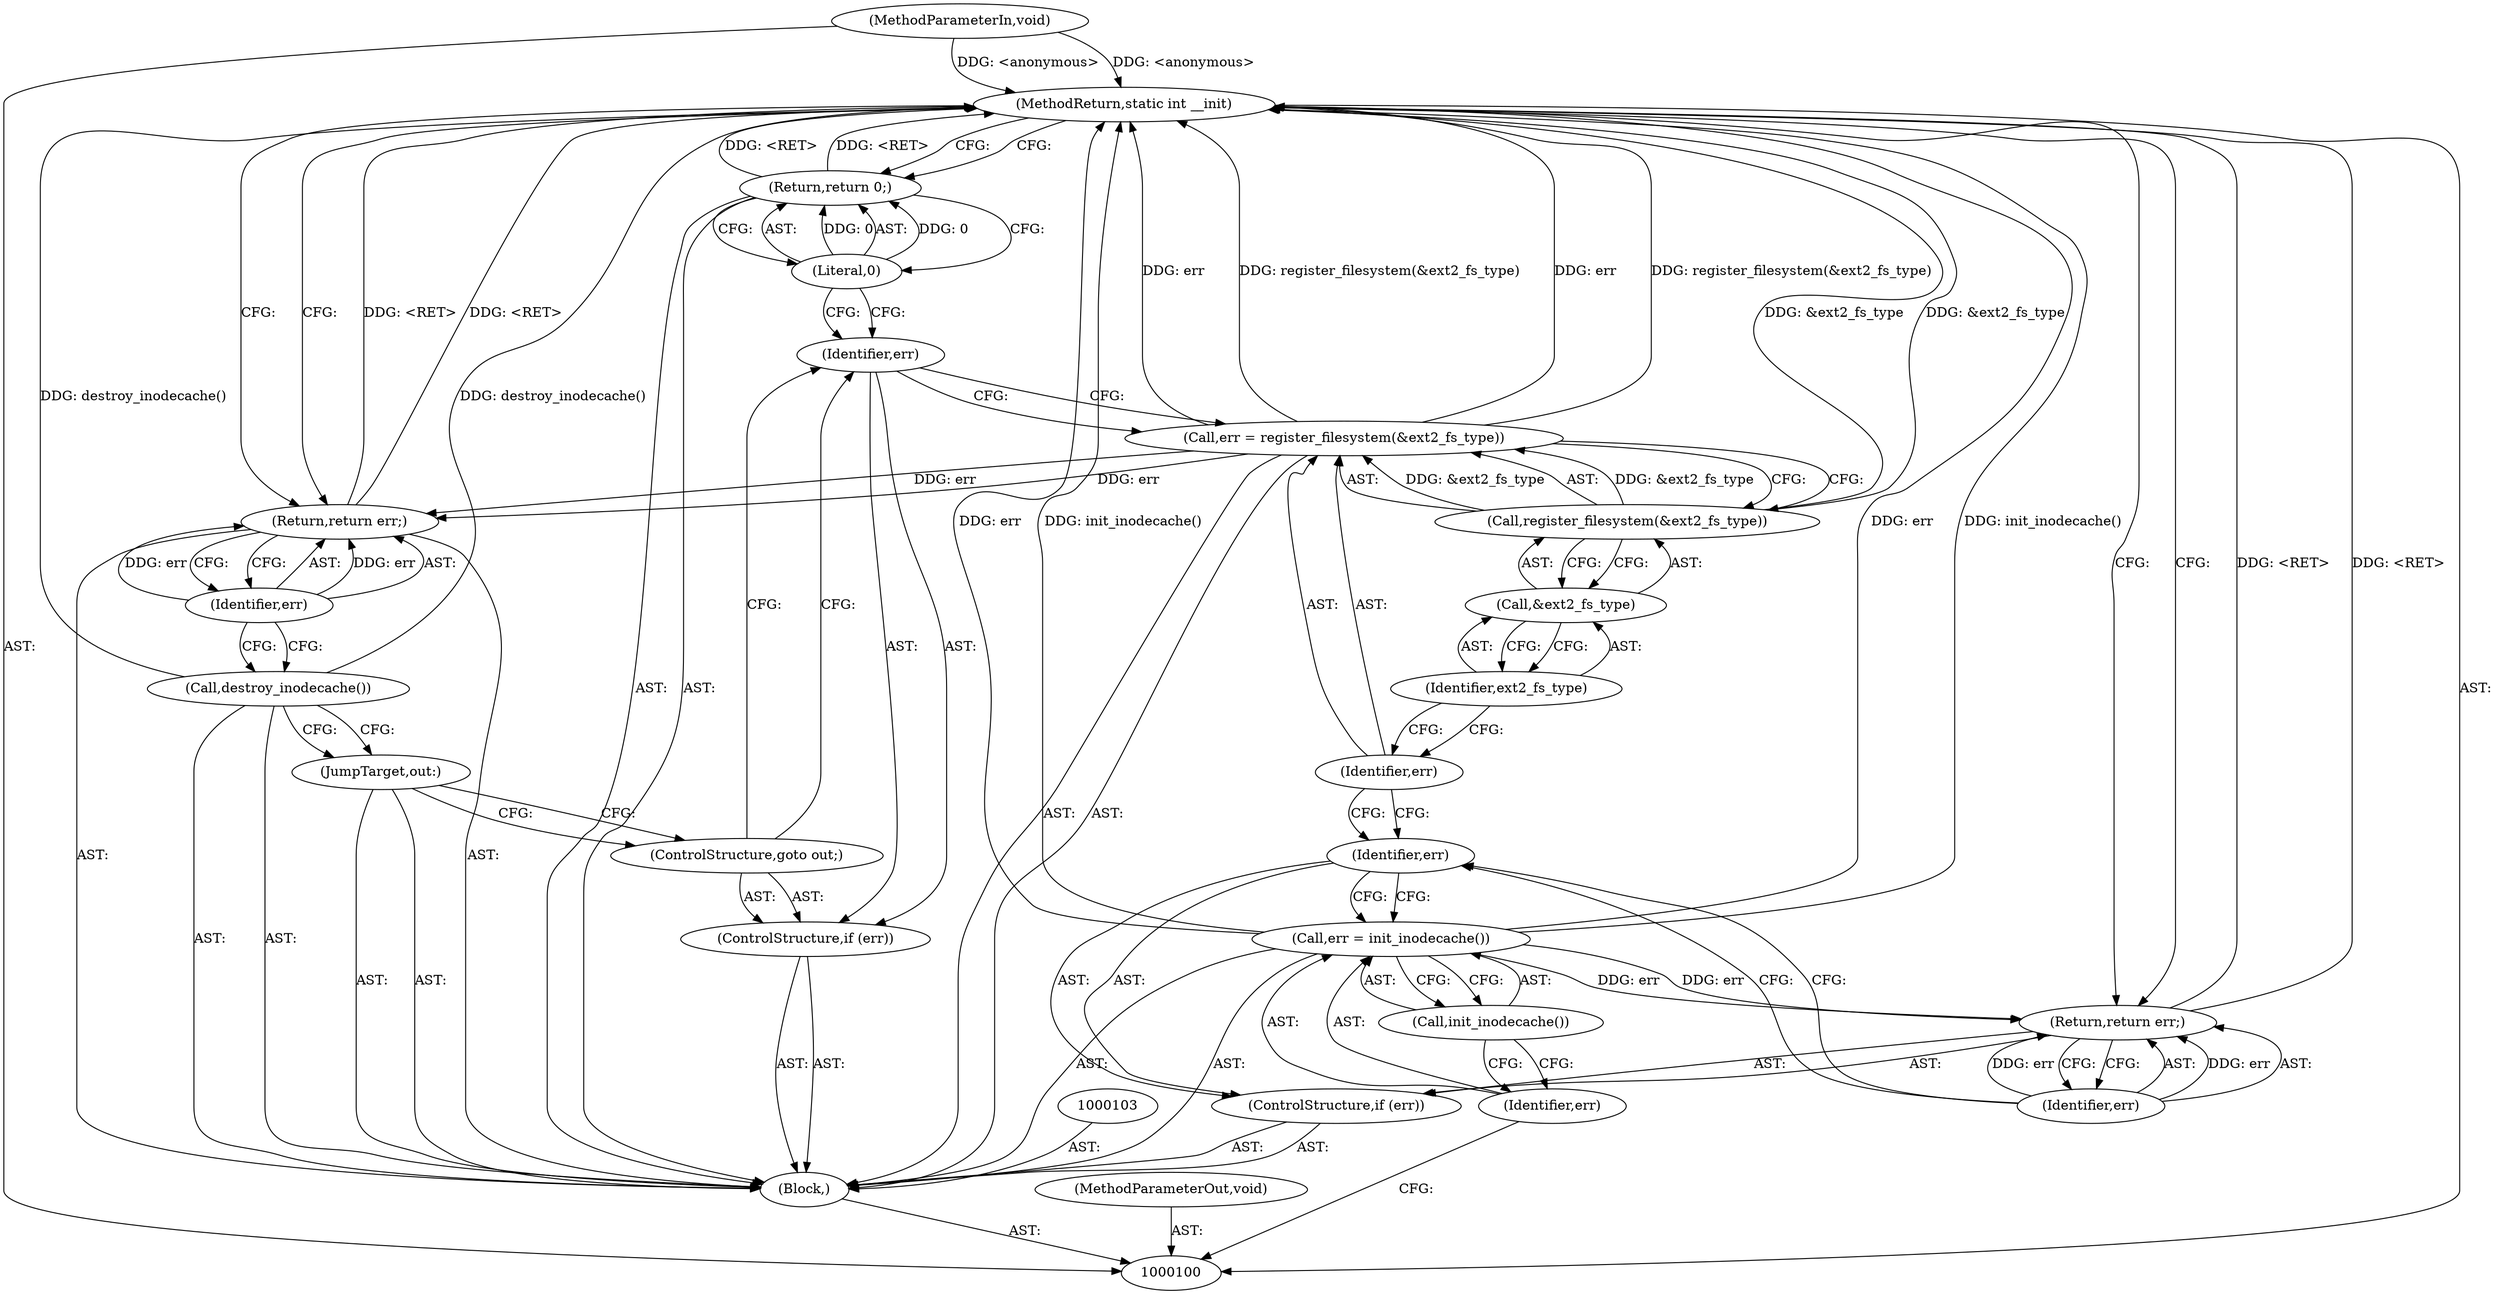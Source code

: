 digraph "0_linux_be0726d33cb8f411945884664924bed3cb8c70ee_2" {
"1000125" [label="(MethodReturn,static int __init)"];
"1000101" [label="(MethodParameterIn,void)"];
"1000150" [label="(MethodParameterOut,void)"];
"1000118" [label="(ControlStructure,goto out;)"];
"1000119" [label="(Return,return 0;)"];
"1000120" [label="(Literal,0)"];
"1000121" [label="(JumpTarget,out:)"];
"1000122" [label="(Call,destroy_inodecache())"];
"1000123" [label="(Return,return err;)"];
"1000124" [label="(Identifier,err)"];
"1000102" [label="(Block,)"];
"1000104" [label="(Call,err = init_inodecache())"];
"1000105" [label="(Identifier,err)"];
"1000106" [label="(Call,init_inodecache())"];
"1000107" [label="(ControlStructure,if (err))"];
"1000108" [label="(Identifier,err)"];
"1000109" [label="(Return,return err;)"];
"1000110" [label="(Identifier,err)"];
"1000113" [label="(Call,register_filesystem(&ext2_fs_type))"];
"1000114" [label="(Call,&ext2_fs_type)"];
"1000115" [label="(Identifier,ext2_fs_type)"];
"1000111" [label="(Call,err = register_filesystem(&ext2_fs_type))"];
"1000112" [label="(Identifier,err)"];
"1000116" [label="(ControlStructure,if (err))"];
"1000117" [label="(Identifier,err)"];
"1000125" -> "1000100"  [label="AST: "];
"1000125" -> "1000109"  [label="CFG: "];
"1000125" -> "1000119"  [label="CFG: "];
"1000125" -> "1000123"  [label="CFG: "];
"1000119" -> "1000125"  [label="DDG: <RET>"];
"1000104" -> "1000125"  [label="DDG: err"];
"1000104" -> "1000125"  [label="DDG: init_inodecache()"];
"1000113" -> "1000125"  [label="DDG: &ext2_fs_type"];
"1000111" -> "1000125"  [label="DDG: err"];
"1000111" -> "1000125"  [label="DDG: register_filesystem(&ext2_fs_type)"];
"1000122" -> "1000125"  [label="DDG: destroy_inodecache()"];
"1000101" -> "1000125"  [label="DDG: <anonymous>"];
"1000109" -> "1000125"  [label="DDG: <RET>"];
"1000123" -> "1000125"  [label="DDG: <RET>"];
"1000101" -> "1000100"  [label="AST: "];
"1000101" -> "1000125"  [label="DDG: <anonymous>"];
"1000150" -> "1000100"  [label="AST: "];
"1000118" -> "1000116"  [label="AST: "];
"1000118" -> "1000117"  [label="CFG: "];
"1000121" -> "1000118"  [label="CFG: "];
"1000119" -> "1000102"  [label="AST: "];
"1000119" -> "1000120"  [label="CFG: "];
"1000120" -> "1000119"  [label="AST: "];
"1000125" -> "1000119"  [label="CFG: "];
"1000119" -> "1000125"  [label="DDG: <RET>"];
"1000120" -> "1000119"  [label="DDG: 0"];
"1000120" -> "1000119"  [label="AST: "];
"1000120" -> "1000117"  [label="CFG: "];
"1000119" -> "1000120"  [label="CFG: "];
"1000120" -> "1000119"  [label="DDG: 0"];
"1000121" -> "1000102"  [label="AST: "];
"1000121" -> "1000118"  [label="CFG: "];
"1000122" -> "1000121"  [label="CFG: "];
"1000122" -> "1000102"  [label="AST: "];
"1000122" -> "1000121"  [label="CFG: "];
"1000124" -> "1000122"  [label="CFG: "];
"1000122" -> "1000125"  [label="DDG: destroy_inodecache()"];
"1000123" -> "1000102"  [label="AST: "];
"1000123" -> "1000124"  [label="CFG: "];
"1000124" -> "1000123"  [label="AST: "];
"1000125" -> "1000123"  [label="CFG: "];
"1000123" -> "1000125"  [label="DDG: <RET>"];
"1000124" -> "1000123"  [label="DDG: err"];
"1000111" -> "1000123"  [label="DDG: err"];
"1000124" -> "1000123"  [label="AST: "];
"1000124" -> "1000122"  [label="CFG: "];
"1000123" -> "1000124"  [label="CFG: "];
"1000124" -> "1000123"  [label="DDG: err"];
"1000102" -> "1000100"  [label="AST: "];
"1000103" -> "1000102"  [label="AST: "];
"1000104" -> "1000102"  [label="AST: "];
"1000107" -> "1000102"  [label="AST: "];
"1000111" -> "1000102"  [label="AST: "];
"1000116" -> "1000102"  [label="AST: "];
"1000119" -> "1000102"  [label="AST: "];
"1000121" -> "1000102"  [label="AST: "];
"1000122" -> "1000102"  [label="AST: "];
"1000123" -> "1000102"  [label="AST: "];
"1000104" -> "1000102"  [label="AST: "];
"1000104" -> "1000106"  [label="CFG: "];
"1000105" -> "1000104"  [label="AST: "];
"1000106" -> "1000104"  [label="AST: "];
"1000108" -> "1000104"  [label="CFG: "];
"1000104" -> "1000125"  [label="DDG: err"];
"1000104" -> "1000125"  [label="DDG: init_inodecache()"];
"1000104" -> "1000109"  [label="DDG: err"];
"1000105" -> "1000104"  [label="AST: "];
"1000105" -> "1000100"  [label="CFG: "];
"1000106" -> "1000105"  [label="CFG: "];
"1000106" -> "1000104"  [label="AST: "];
"1000106" -> "1000105"  [label="CFG: "];
"1000104" -> "1000106"  [label="CFG: "];
"1000107" -> "1000102"  [label="AST: "];
"1000108" -> "1000107"  [label="AST: "];
"1000109" -> "1000107"  [label="AST: "];
"1000108" -> "1000107"  [label="AST: "];
"1000108" -> "1000104"  [label="CFG: "];
"1000110" -> "1000108"  [label="CFG: "];
"1000112" -> "1000108"  [label="CFG: "];
"1000109" -> "1000107"  [label="AST: "];
"1000109" -> "1000110"  [label="CFG: "];
"1000110" -> "1000109"  [label="AST: "];
"1000125" -> "1000109"  [label="CFG: "];
"1000109" -> "1000125"  [label="DDG: <RET>"];
"1000110" -> "1000109"  [label="DDG: err"];
"1000104" -> "1000109"  [label="DDG: err"];
"1000110" -> "1000109"  [label="AST: "];
"1000110" -> "1000108"  [label="CFG: "];
"1000109" -> "1000110"  [label="CFG: "];
"1000110" -> "1000109"  [label="DDG: err"];
"1000113" -> "1000111"  [label="AST: "];
"1000113" -> "1000114"  [label="CFG: "];
"1000114" -> "1000113"  [label="AST: "];
"1000111" -> "1000113"  [label="CFG: "];
"1000113" -> "1000125"  [label="DDG: &ext2_fs_type"];
"1000113" -> "1000111"  [label="DDG: &ext2_fs_type"];
"1000114" -> "1000113"  [label="AST: "];
"1000114" -> "1000115"  [label="CFG: "];
"1000115" -> "1000114"  [label="AST: "];
"1000113" -> "1000114"  [label="CFG: "];
"1000115" -> "1000114"  [label="AST: "];
"1000115" -> "1000112"  [label="CFG: "];
"1000114" -> "1000115"  [label="CFG: "];
"1000111" -> "1000102"  [label="AST: "];
"1000111" -> "1000113"  [label="CFG: "];
"1000112" -> "1000111"  [label="AST: "];
"1000113" -> "1000111"  [label="AST: "];
"1000117" -> "1000111"  [label="CFG: "];
"1000111" -> "1000125"  [label="DDG: err"];
"1000111" -> "1000125"  [label="DDG: register_filesystem(&ext2_fs_type)"];
"1000113" -> "1000111"  [label="DDG: &ext2_fs_type"];
"1000111" -> "1000123"  [label="DDG: err"];
"1000112" -> "1000111"  [label="AST: "];
"1000112" -> "1000108"  [label="CFG: "];
"1000115" -> "1000112"  [label="CFG: "];
"1000116" -> "1000102"  [label="AST: "];
"1000117" -> "1000116"  [label="AST: "];
"1000118" -> "1000116"  [label="AST: "];
"1000117" -> "1000116"  [label="AST: "];
"1000117" -> "1000111"  [label="CFG: "];
"1000118" -> "1000117"  [label="CFG: "];
"1000120" -> "1000117"  [label="CFG: "];
}
